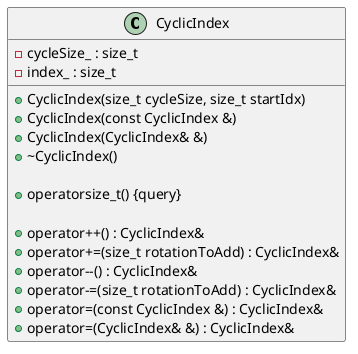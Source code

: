 @startuml CyclicIndex

class CyclicIndex {
	-cycleSize_ : size_t
	-index_ : size_t

	+CyclicIndex(size_t cycleSize, size_t startIdx)
	+CyclicIndex(const CyclicIndex &)
	+CyclicIndex(CyclicIndex& &)
	+~CyclicIndex()

	+operatorsize_t() {query}
	
	+operator++() : CyclicIndex&
	+operator+=(size_t rotationToAdd) : CyclicIndex&
	+operator--() : CyclicIndex&
	+operator-=(size_t rotationToAdd) : CyclicIndex&
	+operator=(const CyclicIndex &) : CyclicIndex&
	+operator=(CyclicIndex& &) : CyclicIndex&
}

@enduml